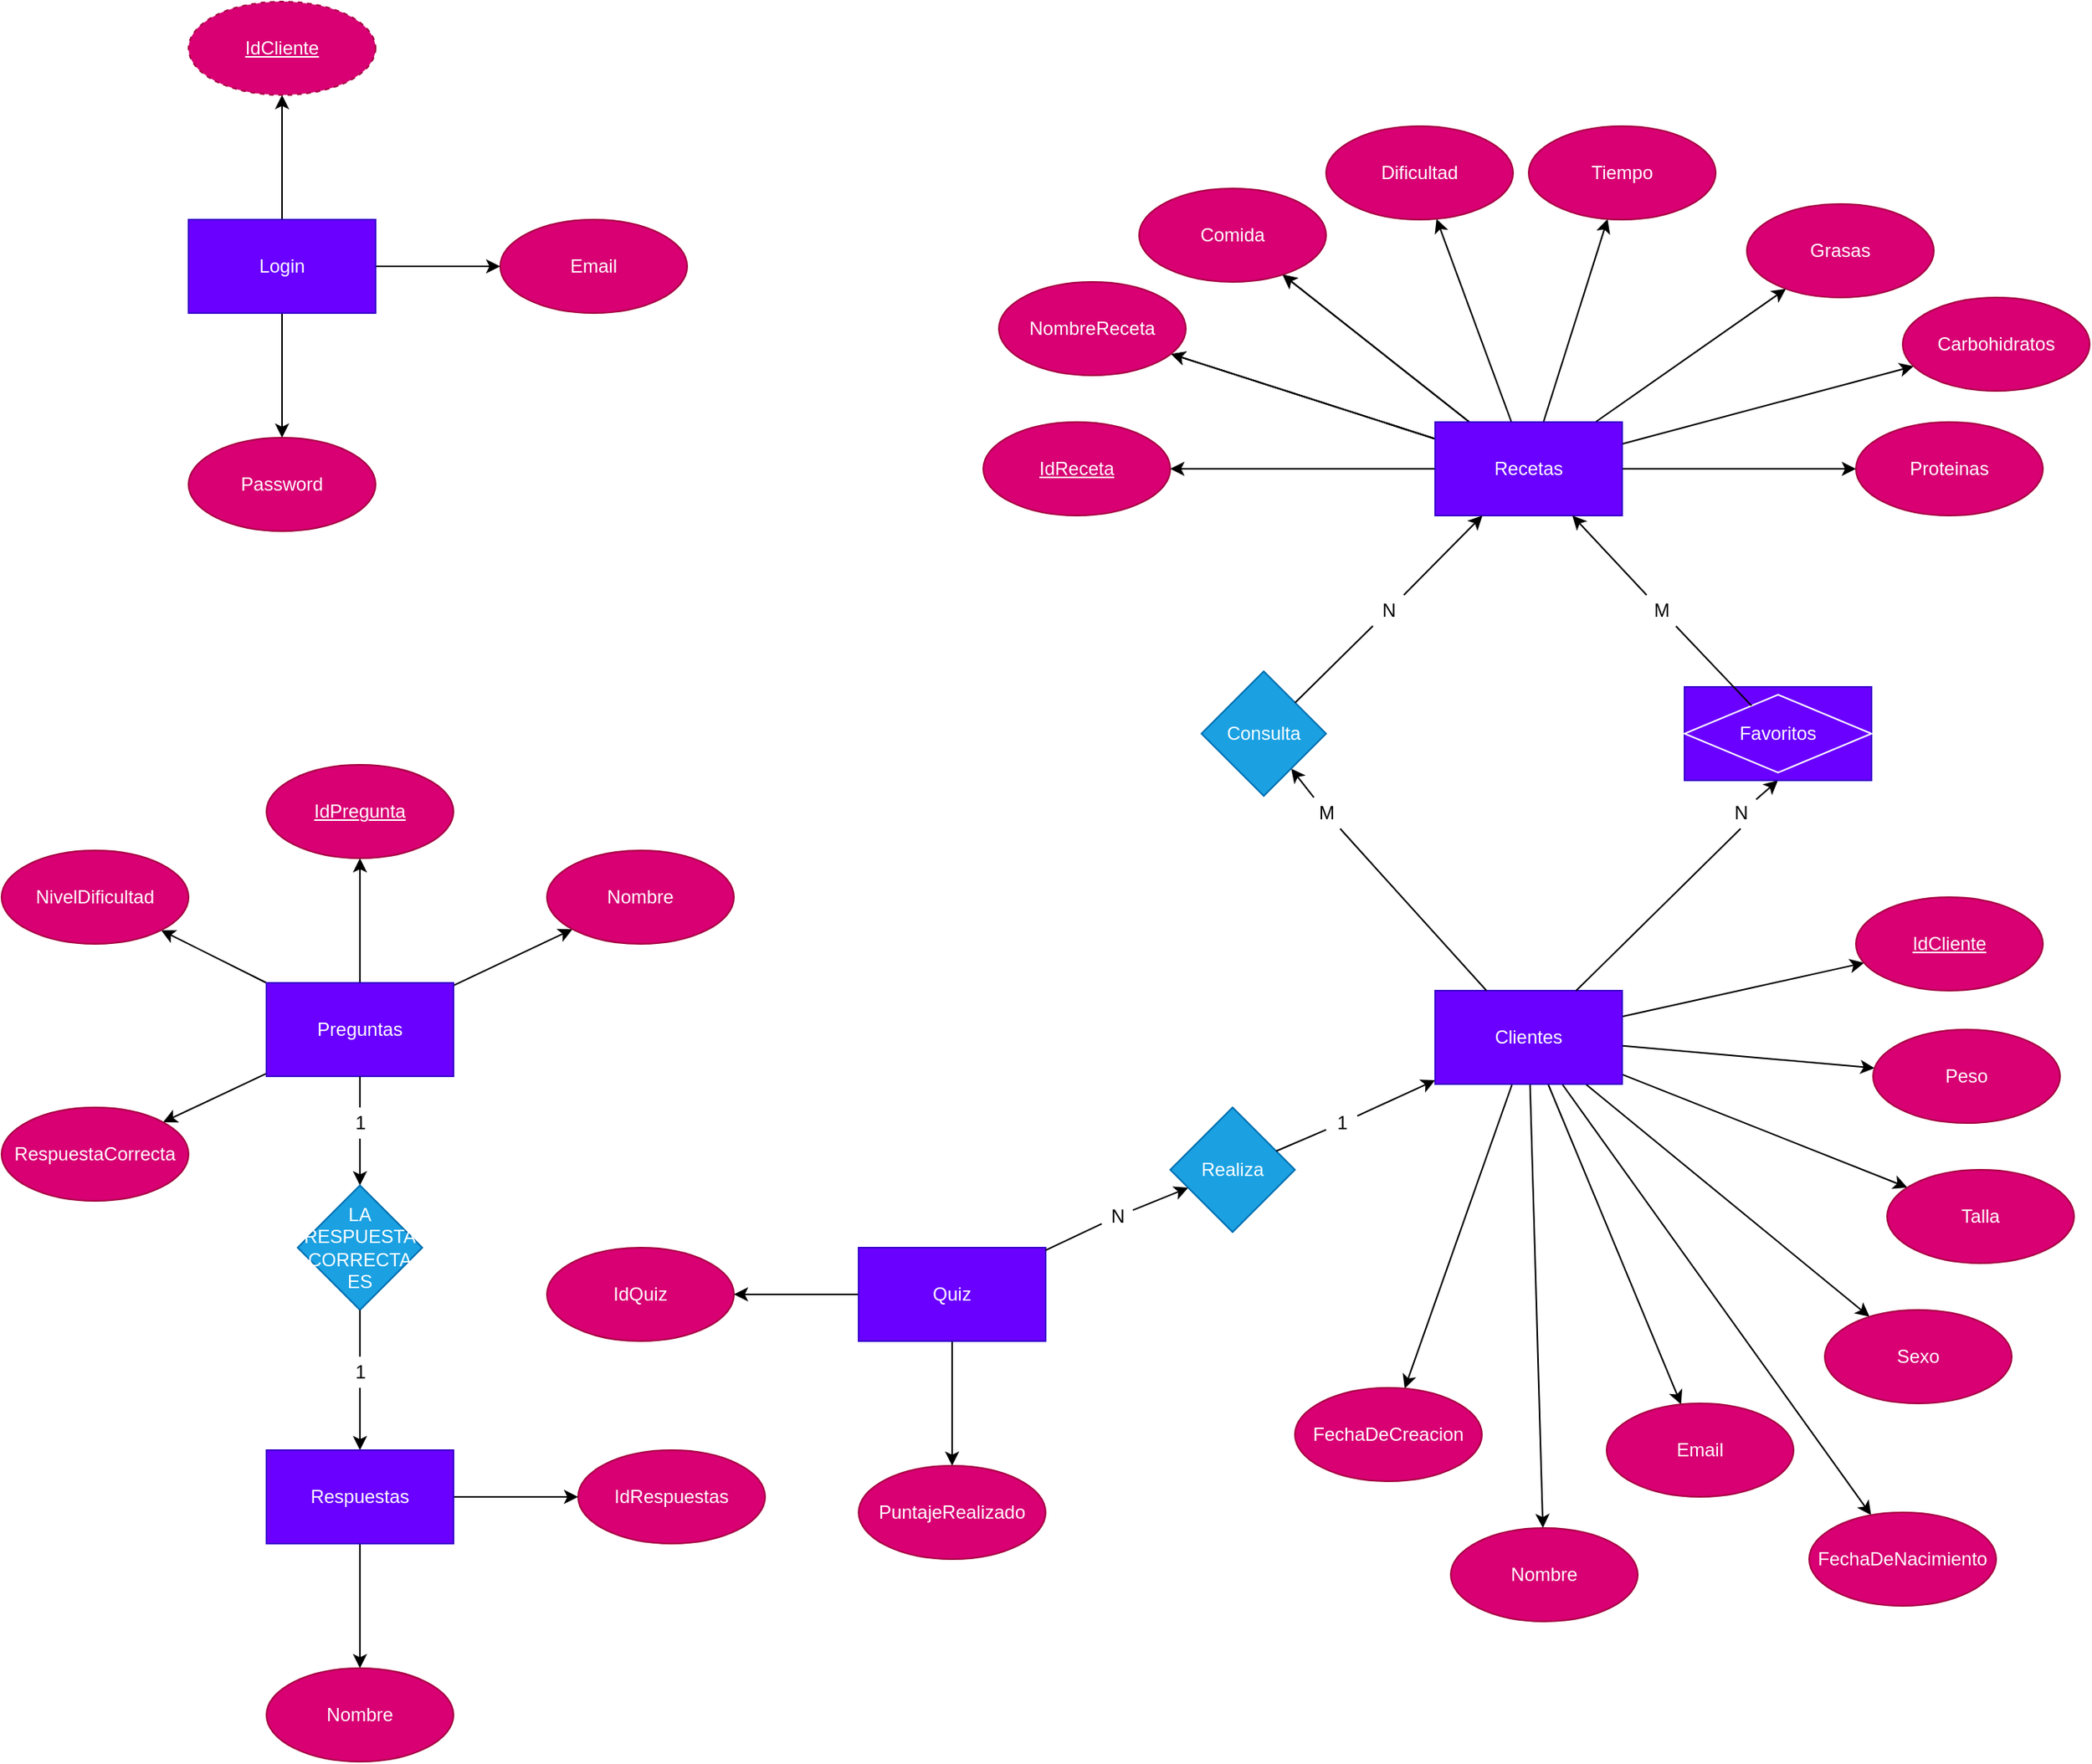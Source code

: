 <mxfile>
    <diagram id="Rc3o8z5UuBy87CJ3oi70" name="Page-1">
        <mxGraphModel dx="1447" dy="451" grid="1" gridSize="10" guides="1" tooltips="1" connect="1" arrows="1" fold="1" page="1" pageScale="1" pageWidth="827" pageHeight="1169" math="0" shadow="0">
            <root>
                <mxCell id="0"/>
                <mxCell id="1" parent="0"/>
                <mxCell id="6" value="" style="edgeStyle=none;html=1;" edge="1" parent="1" source="2" target="5">
                    <mxGeometry relative="1" as="geometry"/>
                </mxCell>
                <mxCell id="8" value="" style="edgeStyle=none;html=1;" edge="1" parent="1" source="2" target="7">
                    <mxGeometry relative="1" as="geometry"/>
                </mxCell>
                <mxCell id="10" value="" style="edgeStyle=none;html=1;" edge="1" parent="1" source="2" target="9">
                    <mxGeometry relative="1" as="geometry"/>
                </mxCell>
                <mxCell id="2" value="Login" style="rounded=0;whiteSpace=wrap;html=1;fillColor=#6a00ff;fontColor=#ffffff;strokeColor=#3700CC;" vertex="1" parent="1">
                    <mxGeometry x="-136" y="159" width="120" height="60" as="geometry"/>
                </mxCell>
                <mxCell id="5" value="Email" style="ellipse;whiteSpace=wrap;html=1;fillColor=#d80073;strokeColor=#A50040;fontColor=#ffffff;rounded=0;" vertex="1" parent="1">
                    <mxGeometry x="64" y="159" width="120" height="60" as="geometry"/>
                </mxCell>
                <mxCell id="7" value="Password" style="ellipse;whiteSpace=wrap;html=1;fillColor=#d80073;strokeColor=#A50040;fontColor=#ffffff;rounded=0;" vertex="1" parent="1">
                    <mxGeometry x="-136" y="299" width="120" height="60" as="geometry"/>
                </mxCell>
                <mxCell id="9" value="IdCliente" style="ellipse;whiteSpace=wrap;html=1;fillColor=#d80073;strokeColor=#A50040;fontColor=#ffffff;rounded=0;dashed=1;fontStyle=4" vertex="1" parent="1">
                    <mxGeometry x="-136" y="19" width="120" height="60" as="geometry"/>
                </mxCell>
                <mxCell id="13" value="" style="edgeStyle=none;html=1;" edge="1" parent="1" source="11" target="12">
                    <mxGeometry relative="1" as="geometry"/>
                </mxCell>
                <mxCell id="15" value="" style="edgeStyle=none;html=1;" edge="1" parent="1" source="11" target="14">
                    <mxGeometry relative="1" as="geometry"/>
                </mxCell>
                <mxCell id="17" value="" style="edgeStyle=none;html=1;" edge="1" parent="1" source="11" target="16">
                    <mxGeometry relative="1" as="geometry"/>
                </mxCell>
                <mxCell id="19" value="" style="edgeStyle=none;html=1;" edge="1" parent="1" source="11" target="18">
                    <mxGeometry relative="1" as="geometry"/>
                </mxCell>
                <mxCell id="21" value="" style="edgeStyle=none;html=1;startArrow=none;" edge="1" parent="1" source="102" target="20">
                    <mxGeometry relative="1" as="geometry"/>
                </mxCell>
                <mxCell id="11" value="Preguntas" style="rounded=0;whiteSpace=wrap;html=1;fillColor=#6a00ff;fontColor=#ffffff;strokeColor=#3700CC;" vertex="1" parent="1">
                    <mxGeometry x="-86" y="649" width="120" height="60" as="geometry"/>
                </mxCell>
                <mxCell id="12" value="Nombre" style="ellipse;whiteSpace=wrap;html=1;fillColor=#d80073;strokeColor=#A50040;fontColor=#ffffff;rounded=0;" vertex="1" parent="1">
                    <mxGeometry x="94" y="564" width="120" height="60" as="geometry"/>
                </mxCell>
                <mxCell id="14" value="RespuestaCorrecta" style="ellipse;whiteSpace=wrap;html=1;fillColor=#d80073;strokeColor=#A50040;fontColor=#ffffff;rounded=0;" vertex="1" parent="1">
                    <mxGeometry x="-256" y="729" width="120" height="60" as="geometry"/>
                </mxCell>
                <mxCell id="16" value="NivelDificultad" style="ellipse;whiteSpace=wrap;html=1;fillColor=#d80073;strokeColor=#A50040;fontColor=#ffffff;rounded=0;" vertex="1" parent="1">
                    <mxGeometry x="-256" y="564" width="120" height="60" as="geometry"/>
                </mxCell>
                <mxCell id="18" value="&lt;u&gt;IdPregunta&lt;/u&gt;" style="ellipse;whiteSpace=wrap;html=1;fillColor=#d80073;strokeColor=#A50040;fontColor=#ffffff;rounded=0;" vertex="1" parent="1">
                    <mxGeometry x="-86" y="509" width="120" height="60" as="geometry"/>
                </mxCell>
                <mxCell id="23" value="" style="edgeStyle=none;html=1;startArrow=none;" edge="1" parent="1" source="104" target="22">
                    <mxGeometry relative="1" as="geometry"/>
                </mxCell>
                <mxCell id="20" value="LA RESPUESTA CORRECTA ES" style="rhombus;whiteSpace=wrap;html=1;fillColor=#1ba1e2;strokeColor=#006EAF;fontColor=#ffffff;rounded=0;" vertex="1" parent="1">
                    <mxGeometry x="-66" y="779" width="80" height="80" as="geometry"/>
                </mxCell>
                <mxCell id="25" value="" style="edgeStyle=none;html=1;" edge="1" parent="1" source="22" target="24">
                    <mxGeometry relative="1" as="geometry"/>
                </mxCell>
                <mxCell id="27" value="" style="edgeStyle=none;html=1;" edge="1" parent="1" source="22" target="26">
                    <mxGeometry relative="1" as="geometry"/>
                </mxCell>
                <mxCell id="22" value="Respuestas" style="whiteSpace=wrap;html=1;fillColor=#6a00ff;strokeColor=#3700CC;fontColor=#ffffff;rounded=0;" vertex="1" parent="1">
                    <mxGeometry x="-86" y="949" width="120" height="60" as="geometry"/>
                </mxCell>
                <mxCell id="24" value="IdRespuestas" style="ellipse;whiteSpace=wrap;html=1;fillColor=#d80073;strokeColor=#A50040;fontColor=#ffffff;rounded=0;" vertex="1" parent="1">
                    <mxGeometry x="114" y="949" width="120" height="60" as="geometry"/>
                </mxCell>
                <mxCell id="26" value="Nombre" style="ellipse;whiteSpace=wrap;html=1;fillColor=#d80073;strokeColor=#A50040;fontColor=#ffffff;rounded=0;" vertex="1" parent="1">
                    <mxGeometry x="-86" y="1089" width="120" height="60" as="geometry"/>
                </mxCell>
                <mxCell id="31" value="" style="edgeStyle=none;html=1;" edge="1" parent="1" source="28" target="30">
                    <mxGeometry relative="1" as="geometry"/>
                </mxCell>
                <mxCell id="33" value="" style="edgeStyle=none;html=1;" edge="1" parent="1" source="28" target="32">
                    <mxGeometry relative="1" as="geometry"/>
                </mxCell>
                <mxCell id="35" value="" style="edgeStyle=none;html=1;startArrow=none;" edge="1" parent="1" source="100" target="34">
                    <mxGeometry relative="1" as="geometry"/>
                </mxCell>
                <mxCell id="28" value="Quiz" style="rounded=0;whiteSpace=wrap;html=1;fillColor=#6a00ff;fontColor=#ffffff;strokeColor=#3700CC;" vertex="1" parent="1">
                    <mxGeometry x="294" y="819" width="120" height="60" as="geometry"/>
                </mxCell>
                <mxCell id="30" value="IdQuiz" style="ellipse;whiteSpace=wrap;html=1;fillColor=#d80073;strokeColor=#A50040;fontColor=#ffffff;rounded=0;" vertex="1" parent="1">
                    <mxGeometry x="94" y="819" width="120" height="60" as="geometry"/>
                </mxCell>
                <mxCell id="32" value="PuntajeRealizado" style="ellipse;whiteSpace=wrap;html=1;fillColor=#d80073;strokeColor=#A50040;fontColor=#ffffff;rounded=0;" vertex="1" parent="1">
                    <mxGeometry x="294" y="959" width="120" height="60" as="geometry"/>
                </mxCell>
                <mxCell id="37" value="" style="edgeStyle=none;html=1;startArrow=none;" edge="1" parent="1" source="96" target="36">
                    <mxGeometry relative="1" as="geometry"/>
                </mxCell>
                <mxCell id="34" value="Realiza" style="rhombus;whiteSpace=wrap;html=1;fillColor=#1ba1e2;strokeColor=#006EAF;fontColor=#ffffff;rounded=0;" vertex="1" parent="1">
                    <mxGeometry x="494" y="729" width="80" height="80" as="geometry"/>
                </mxCell>
                <mxCell id="40" value="" style="edgeStyle=none;html=1;" edge="1" parent="1" source="36" target="39">
                    <mxGeometry relative="1" as="geometry"/>
                </mxCell>
                <mxCell id="42" value="" style="edgeStyle=none;html=1;" edge="1" parent="1" source="36" target="41">
                    <mxGeometry relative="1" as="geometry"/>
                </mxCell>
                <mxCell id="44" value="" style="edgeStyle=none;html=1;" edge="1" parent="1" source="36" target="43">
                    <mxGeometry relative="1" as="geometry"/>
                </mxCell>
                <mxCell id="46" value="" style="edgeStyle=none;html=1;" edge="1" parent="1" source="36" target="45">
                    <mxGeometry relative="1" as="geometry"/>
                </mxCell>
                <mxCell id="48" value="" style="edgeStyle=none;html=1;" edge="1" parent="1" source="36" target="47">
                    <mxGeometry relative="1" as="geometry"/>
                </mxCell>
                <mxCell id="50" value="" style="edgeStyle=none;html=1;" edge="1" parent="1" source="36" target="49">
                    <mxGeometry relative="1" as="geometry"/>
                </mxCell>
                <mxCell id="52" value="" style="edgeStyle=none;html=1;" edge="1" parent="1" source="36" target="51">
                    <mxGeometry relative="1" as="geometry"/>
                </mxCell>
                <mxCell id="54" value="" style="edgeStyle=none;html=1;" edge="1" parent="1" source="36" target="53">
                    <mxGeometry relative="1" as="geometry"/>
                </mxCell>
                <mxCell id="57" style="edgeStyle=none;html=1;entryX=0.5;entryY=1;entryDx=0;entryDy=0;startArrow=none;" edge="1" parent="1" source="90" target="55">
                    <mxGeometry relative="1" as="geometry"/>
                </mxCell>
                <mxCell id="81" value="" style="edgeStyle=none;html=1;startArrow=none;" edge="1" parent="1" source="88" target="80">
                    <mxGeometry relative="1" as="geometry"/>
                </mxCell>
                <mxCell id="36" value="Clientes" style="whiteSpace=wrap;html=1;fillColor=#6a00ff;strokeColor=#3700CC;fontColor=#ffffff;rounded=0;" vertex="1" parent="1">
                    <mxGeometry x="664" y="654" width="120" height="60" as="geometry"/>
                </mxCell>
                <mxCell id="39" value="Nombre" style="ellipse;whiteSpace=wrap;html=1;fillColor=#d80073;strokeColor=#A50040;fontColor=#ffffff;rounded=0;" vertex="1" parent="1">
                    <mxGeometry x="674" y="999" width="120" height="60" as="geometry"/>
                </mxCell>
                <mxCell id="41" value="FechaDeCreacion" style="ellipse;whiteSpace=wrap;html=1;fillColor=#d80073;strokeColor=#A50040;fontColor=#ffffff;rounded=0;" vertex="1" parent="1">
                    <mxGeometry x="574" y="909" width="120" height="60" as="geometry"/>
                </mxCell>
                <mxCell id="43" value="Email" style="ellipse;whiteSpace=wrap;html=1;fillColor=#d80073;strokeColor=#A50040;fontColor=#ffffff;rounded=0;" vertex="1" parent="1">
                    <mxGeometry x="774" y="919" width="120" height="60" as="geometry"/>
                </mxCell>
                <mxCell id="45" value="FechaDeNacimiento" style="ellipse;whiteSpace=wrap;html=1;fillColor=#d80073;strokeColor=#A50040;fontColor=#ffffff;rounded=0;" vertex="1" parent="1">
                    <mxGeometry x="904" y="989" width="120" height="60" as="geometry"/>
                </mxCell>
                <mxCell id="47" value="Sexo" style="ellipse;whiteSpace=wrap;html=1;fillColor=#d80073;strokeColor=#A50040;fontColor=#ffffff;rounded=0;" vertex="1" parent="1">
                    <mxGeometry x="914" y="859" width="120" height="60" as="geometry"/>
                </mxCell>
                <mxCell id="49" value="Talla" style="ellipse;whiteSpace=wrap;html=1;fillColor=#d80073;strokeColor=#A50040;fontColor=#ffffff;rounded=0;" vertex="1" parent="1">
                    <mxGeometry x="954" y="769" width="120" height="60" as="geometry"/>
                </mxCell>
                <mxCell id="51" value="Peso" style="ellipse;whiteSpace=wrap;html=1;fillColor=#d80073;strokeColor=#A50040;fontColor=#ffffff;rounded=0;" vertex="1" parent="1">
                    <mxGeometry x="945" y="679" width="120" height="60" as="geometry"/>
                </mxCell>
                <mxCell id="53" value="&lt;u&gt;IdCliente&lt;/u&gt;" style="ellipse;whiteSpace=wrap;html=1;fillColor=#d80073;strokeColor=#A50040;fontColor=#ffffff;rounded=0;" vertex="1" parent="1">
                    <mxGeometry x="934" y="594" width="120" height="60" as="geometry"/>
                </mxCell>
                <mxCell id="58" value="" style="group" vertex="1" connectable="0" parent="1">
                    <mxGeometry x="824" y="459" width="120" height="60" as="geometry"/>
                </mxCell>
                <mxCell id="55" value="" style="rounded=0;whiteSpace=wrap;html=1;fillColor=#6a00ff;fontColor=#ffffff;strokeColor=#3700CC;" vertex="1" parent="58">
                    <mxGeometry width="120" height="60" as="geometry"/>
                </mxCell>
                <mxCell id="56" value="Favoritos" style="rhombus;whiteSpace=wrap;html=1;fillColor=#6a00ff;fontColor=#ffffff;strokeColor=#FFFFFF;gradientColor=none;" vertex="1" parent="58">
                    <mxGeometry y="5" width="120" height="50" as="geometry"/>
                </mxCell>
                <mxCell id="63" value="" style="edgeStyle=none;html=1;" edge="1" parent="1" source="59" target="62">
                    <mxGeometry relative="1" as="geometry"/>
                </mxCell>
                <mxCell id="65" value="" style="edgeStyle=none;html=1;" edge="1" parent="1" source="59" target="64">
                    <mxGeometry relative="1" as="geometry"/>
                </mxCell>
                <mxCell id="67" value="" style="edgeStyle=none;html=1;" edge="1" parent="1" source="59" target="66">
                    <mxGeometry relative="1" as="geometry"/>
                </mxCell>
                <mxCell id="69" value="" style="edgeStyle=none;html=1;" edge="1" parent="1" source="59" target="68">
                    <mxGeometry relative="1" as="geometry"/>
                </mxCell>
                <mxCell id="70" value="" style="edgeStyle=none;html=1;" edge="1" parent="1" source="59" target="68">
                    <mxGeometry relative="1" as="geometry"/>
                </mxCell>
                <mxCell id="72" value="" style="edgeStyle=none;html=1;" edge="1" parent="1" source="59" target="71">
                    <mxGeometry relative="1" as="geometry"/>
                </mxCell>
                <mxCell id="74" value="" style="edgeStyle=none;html=1;" edge="1" parent="1" source="59" target="73">
                    <mxGeometry relative="1" as="geometry"/>
                </mxCell>
                <mxCell id="76" value="" style="edgeStyle=none;html=1;" edge="1" parent="1" source="59" target="75">
                    <mxGeometry relative="1" as="geometry"/>
                </mxCell>
                <mxCell id="77" value="" style="edgeStyle=none;html=1;" edge="1" parent="1" source="59" target="75">
                    <mxGeometry relative="1" as="geometry"/>
                </mxCell>
                <mxCell id="79" value="" style="edgeStyle=none;html=1;" edge="1" parent="1" source="59" target="78">
                    <mxGeometry relative="1" as="geometry"/>
                </mxCell>
                <mxCell id="59" value="Recetas" style="rounded=0;whiteSpace=wrap;html=1;strokeColor=#3700CC;fillColor=#6a00ff;fontColor=#ffffff;" vertex="1" parent="1">
                    <mxGeometry x="664" y="289" width="120" height="60" as="geometry"/>
                </mxCell>
                <mxCell id="60" style="edgeStyle=none;html=1;startArrow=none;" edge="1" parent="1" source="92" target="59">
                    <mxGeometry relative="1" as="geometry"/>
                </mxCell>
                <mxCell id="62" value="Proteinas" style="ellipse;whiteSpace=wrap;html=1;fillColor=#d80073;strokeColor=#A50040;fontColor=#ffffff;rounded=0;" vertex="1" parent="1">
                    <mxGeometry x="934" y="289" width="120" height="60" as="geometry"/>
                </mxCell>
                <mxCell id="64" value="Carbohidratos" style="ellipse;whiteSpace=wrap;html=1;fillColor=#d80073;strokeColor=#A50040;fontColor=#ffffff;rounded=0;" vertex="1" parent="1">
                    <mxGeometry x="964" y="209" width="120" height="60" as="geometry"/>
                </mxCell>
                <mxCell id="66" value="Grasas" style="ellipse;whiteSpace=wrap;html=1;fillColor=#d80073;strokeColor=#A50040;fontColor=#ffffff;rounded=0;" vertex="1" parent="1">
                    <mxGeometry x="864" y="149" width="120" height="60" as="geometry"/>
                </mxCell>
                <mxCell id="68" value="Comida" style="ellipse;whiteSpace=wrap;html=1;fillColor=#d80073;strokeColor=#A50040;fontColor=#ffffff;rounded=0;" vertex="1" parent="1">
                    <mxGeometry x="474" y="139" width="120" height="60" as="geometry"/>
                </mxCell>
                <mxCell id="71" value="Tiempo" style="ellipse;whiteSpace=wrap;html=1;fillColor=#d80073;strokeColor=#A50040;fontColor=#ffffff;rounded=0;" vertex="1" parent="1">
                    <mxGeometry x="724" y="99" width="120" height="60" as="geometry"/>
                </mxCell>
                <mxCell id="73" value="Dificultad" style="ellipse;whiteSpace=wrap;html=1;fillColor=#d80073;strokeColor=#A50040;fontColor=#ffffff;rounded=0;" vertex="1" parent="1">
                    <mxGeometry x="594" y="99" width="120" height="60" as="geometry"/>
                </mxCell>
                <mxCell id="75" value="NombreReceta" style="ellipse;whiteSpace=wrap;html=1;fillColor=#d80073;strokeColor=#A50040;fontColor=#ffffff;rounded=0;" vertex="1" parent="1">
                    <mxGeometry x="384" y="199" width="120" height="60" as="geometry"/>
                </mxCell>
                <mxCell id="78" value="&lt;u&gt;IdReceta&lt;/u&gt;" style="ellipse;whiteSpace=wrap;html=1;fillColor=#d80073;strokeColor=#A50040;fontColor=#ffffff;rounded=0;" vertex="1" parent="1">
                    <mxGeometry x="374" y="289" width="120" height="60" as="geometry"/>
                </mxCell>
                <mxCell id="82" style="edgeStyle=none;html=1;startArrow=none;" edge="1" parent="1" source="94" target="59">
                    <mxGeometry relative="1" as="geometry"/>
                </mxCell>
                <mxCell id="80" value="Consulta" style="rhombus;whiteSpace=wrap;html=1;fillColor=#1ba1e2;strokeColor=#006EAF;fontColor=#ffffff;rounded=0;" vertex="1" parent="1">
                    <mxGeometry x="514" y="449" width="80" height="80" as="geometry"/>
                </mxCell>
                <mxCell id="88" value="M" style="text;html=1;resizable=0;autosize=1;align=center;verticalAlign=middle;points=[];fillColor=none;strokeColor=none;rounded=0;" vertex="1" parent="1">
                    <mxGeometry x="579" y="530" width="30" height="20" as="geometry"/>
                </mxCell>
                <mxCell id="89" value="" style="edgeStyle=none;html=1;endArrow=none;" edge="1" parent="1" source="36" target="88">
                    <mxGeometry relative="1" as="geometry">
                        <mxPoint x="697.846" y="654" as="sourcePoint"/>
                        <mxPoint x="572.63" y="510.37" as="targetPoint"/>
                    </mxGeometry>
                </mxCell>
                <mxCell id="90" value="N" style="text;html=1;resizable=0;autosize=1;align=center;verticalAlign=middle;points=[];fillColor=none;strokeColor=none;rounded=0;" vertex="1" parent="1">
                    <mxGeometry x="850" y="530" width="20" height="20" as="geometry"/>
                </mxCell>
                <mxCell id="91" value="" style="edgeStyle=none;html=1;entryX=0.5;entryY=1;entryDx=0;entryDy=0;endArrow=none;" edge="1" parent="1" source="36" target="90">
                    <mxGeometry relative="1" as="geometry">
                        <mxPoint x="753.091" y="654" as="sourcePoint"/>
                        <mxPoint x="884" y="519" as="targetPoint"/>
                    </mxGeometry>
                </mxCell>
                <mxCell id="92" value="M" style="text;html=1;resizable=0;autosize=1;align=center;verticalAlign=middle;points=[];fillColor=none;strokeColor=none;rounded=0;" vertex="1" parent="1">
                    <mxGeometry x="794" y="400" width="30" height="20" as="geometry"/>
                </mxCell>
                <mxCell id="93" value="" style="edgeStyle=none;html=1;endArrow=none;" edge="1" parent="1" source="56" target="92">
                    <mxGeometry relative="1" as="geometry">
                        <mxPoint x="867.099" y="471.042" as="sourcePoint"/>
                        <mxPoint x="752.235" y="349" as="targetPoint"/>
                    </mxGeometry>
                </mxCell>
                <mxCell id="94" value="N" style="text;html=1;resizable=0;autosize=1;align=center;verticalAlign=middle;points=[];fillColor=none;strokeColor=none;rounded=0;" vertex="1" parent="1">
                    <mxGeometry x="624" y="400" width="20" height="20" as="geometry"/>
                </mxCell>
                <mxCell id="95" value="" style="edgeStyle=none;html=1;endArrow=none;" edge="1" parent="1" source="80" target="94">
                    <mxGeometry relative="1" as="geometry">
                        <mxPoint x="574" y="469" as="sourcePoint"/>
                        <mxPoint x="694" y="349" as="targetPoint"/>
                    </mxGeometry>
                </mxCell>
                <mxCell id="96" value="1" style="text;html=1;resizable=0;autosize=1;align=center;verticalAlign=middle;points=[];fillColor=none;strokeColor=none;rounded=0;" vertex="1" parent="1">
                    <mxGeometry x="594" y="729" width="20" height="20" as="geometry"/>
                </mxCell>
                <mxCell id="97" value="" style="edgeStyle=none;html=1;endArrow=none;" edge="1" parent="1" source="34" target="96">
                    <mxGeometry relative="1" as="geometry">
                        <mxPoint x="561.636" y="756.636" as="sourcePoint"/>
                        <mxPoint x="664" y="710.842" as="targetPoint"/>
                    </mxGeometry>
                </mxCell>
                <mxCell id="100" value="N" style="text;html=1;resizable=0;autosize=1;align=center;verticalAlign=middle;points=[];fillColor=none;strokeColor=none;rounded=0;" vertex="1" parent="1">
                    <mxGeometry x="450" y="789" width="20" height="20" as="geometry"/>
                </mxCell>
                <mxCell id="101" value="" style="edgeStyle=none;html=1;endArrow=none;" edge="1" parent="1" source="28" target="100">
                    <mxGeometry relative="1" as="geometry">
                        <mxPoint x="414" y="822.333" as="sourcePoint"/>
                        <mxPoint x="506.308" y="781.308" as="targetPoint"/>
                    </mxGeometry>
                </mxCell>
                <mxCell id="102" value="1" style="text;html=1;resizable=0;autosize=1;align=center;verticalAlign=middle;points=[];fillColor=none;strokeColor=none;rounded=0;" vertex="1" parent="1">
                    <mxGeometry x="-36" y="729" width="20" height="20" as="geometry"/>
                </mxCell>
                <mxCell id="103" value="" style="edgeStyle=none;html=1;endArrow=none;" edge="1" parent="1" source="11" target="102">
                    <mxGeometry relative="1" as="geometry">
                        <mxPoint x="-26" y="709" as="sourcePoint"/>
                        <mxPoint x="-26" y="779" as="targetPoint"/>
                    </mxGeometry>
                </mxCell>
                <mxCell id="104" value="1" style="text;html=1;resizable=0;autosize=1;align=center;verticalAlign=middle;points=[];fillColor=none;strokeColor=none;rounded=0;" vertex="1" parent="1">
                    <mxGeometry x="-36" y="889" width="20" height="20" as="geometry"/>
                </mxCell>
                <mxCell id="105" value="" style="edgeStyle=none;html=1;endArrow=none;" edge="1" parent="1" source="20" target="104">
                    <mxGeometry relative="1" as="geometry">
                        <mxPoint x="-26" y="859" as="sourcePoint"/>
                        <mxPoint x="-26" y="949" as="targetPoint"/>
                    </mxGeometry>
                </mxCell>
            </root>
        </mxGraphModel>
    </diagram>
</mxfile>